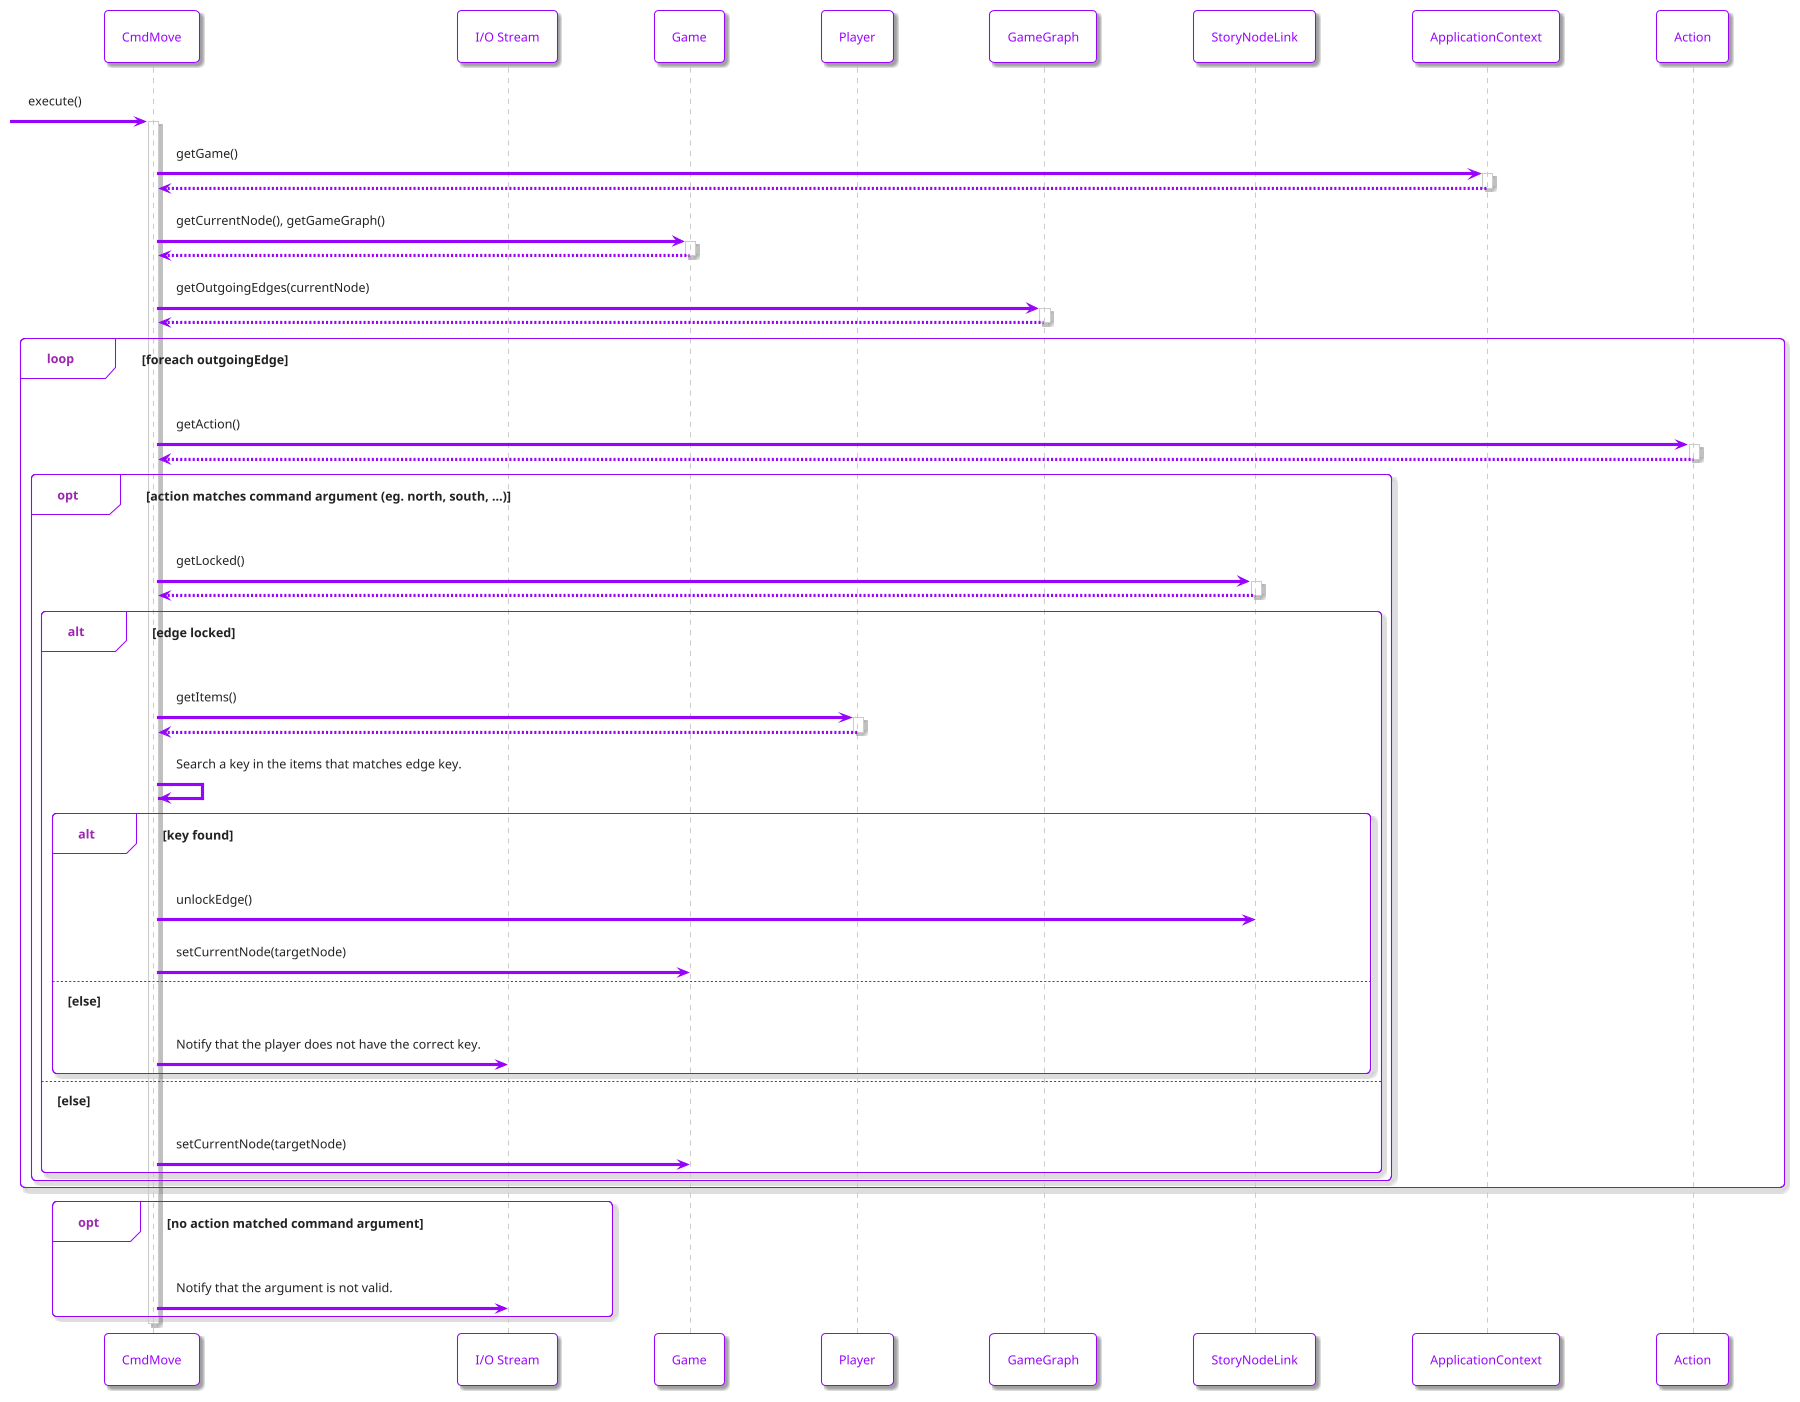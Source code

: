 @startuml
!theme materia-outline

skinparam ArrowColor #9803fc
skinparam BackgroundColor #FFFFFF
skinparam ArrowColor #9803fc
skinparam ActorBorderColor #9803fc
skinparam ActorFontColor #9803fc
skinparam ActorBackgroundColor #9803fc
skinparam ParticipantFontColor #9803fc
skinparam ParticipantBorderColor #9803fc
skinparam ParticipantBackgroundColor #FFFFFF
skinparam {
 SequenceGroupBorderColor #9803fc
}

participant CmdMove
participant "I/O Stream"
participant Game
participant Player
participant GameGraph
participant StoryNodeLink
participant ApplicationContext

-> CmdMove: execute()
activate CmdMove
CmdMove -> ApplicationContext: getGame()
activate ApplicationContext
ApplicationContext --> CmdMove
deactivate ApplicationContext

CmdMove -> Game: getCurrentNode(), getGameGraph()
activate Game
Game --> CmdMove
deactivate Game

CmdMove -> GameGraph: getOutgoingEdges(currentNode)
activate GameGraph
GameGraph --> CmdMove
deactivate GameGraph


loop foreach outgoingEdge
  CmdMove -> Action: getAction()
  activate Action
  Action --> CmdMove
  deactivate Action

  opt action matches command argument (eg. north, south, ...)

    CmdMove -> StoryNodeLink: getLocked()
    activate StoryNodeLink
    StoryNodeLink --> CmdMove
    deactivate StoryNodeLink

    alt edge locked
      CmdMove -> Player: getItems()
      activate Player
      Player --> CmdMove
      deactivate Player

      CmdMove -> CmdMove: Search a key in the items that matches edge key.

      alt key found
        CmdMove -> StoryNodeLink: unlockEdge()
        CmdMove -> Game: setCurrentNode(targetNode)
      else else
        CmdMove -> "I/O Stream": Notify that the player does not have the correct key.
      end
    else else
      CmdMove -> Game: setCurrentNode(targetNode)
    end
  end
end

opt no action matched command argument
  CmdMove -> "I/O Stream": Notify that the argument is not valid.
end

deactivate CmdMove


@enduml